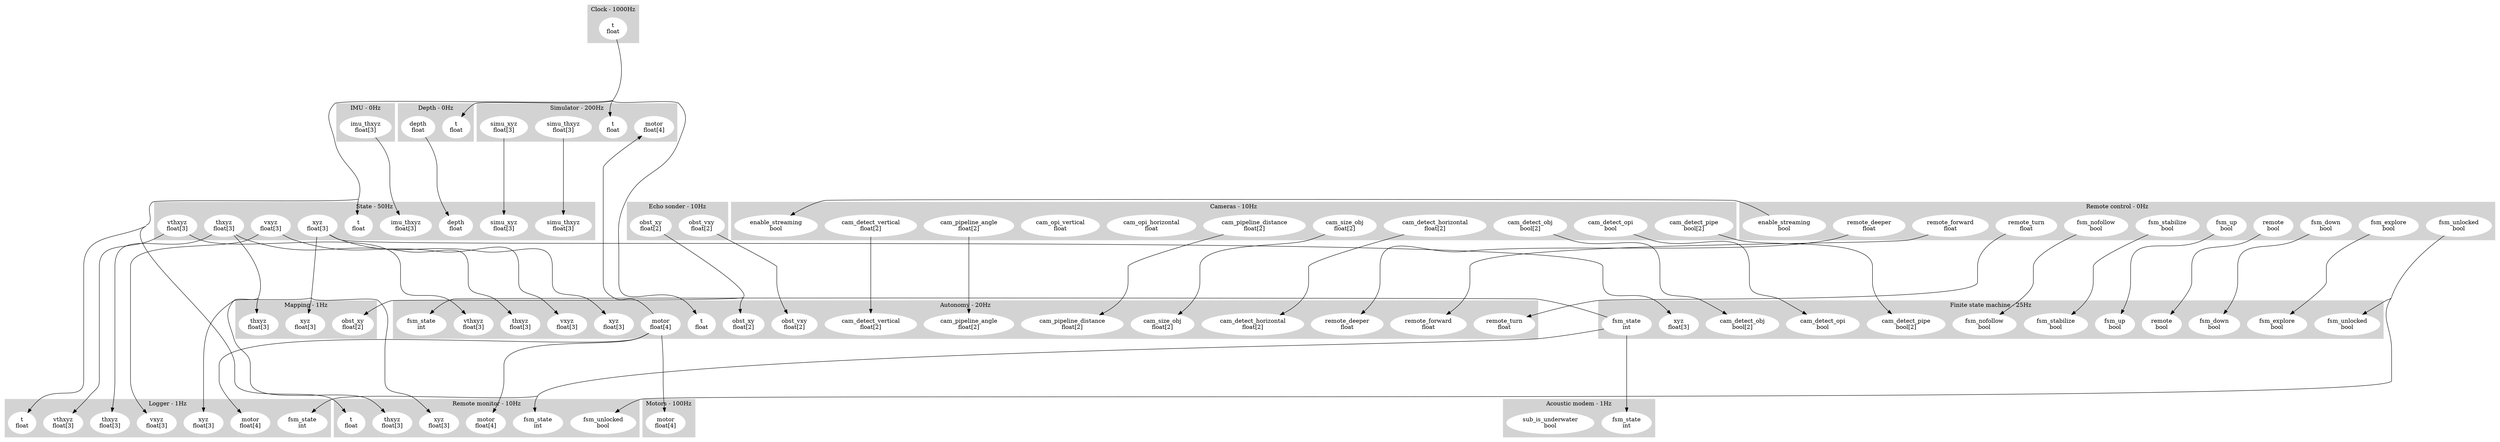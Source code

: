 digraph links {
	concentrate=true;
	subgraph cluster_1 {
		label = "Acoustic modem - 1Hz";
		style=filled;
		color=lightgrey;
		node [style=filled,color=white];
		2 [label = "fsm_state\nint"];
		3 [label = "sub_is_underwater\nbool"];
	}
	subgraph cluster_4 {
		label = "Autonomy - 20Hz";
		style=filled;
		color=lightgrey;
		node [style=filled,color=white];
		5 [label = "cam_detect_horizontal\nfloat[2]"];
		6 [label = "cam_detect_vertical\nfloat[2]"];
		7 [label = "cam_pipeline_angle\nfloat[2]"];
		8 [label = "cam_pipeline_distance\nfloat[2]"];
		9 [label = "cam_size_obj\nfloat[2]"];
		10 [label = "fsm_state\nint"];
		11 [label = "obst_vxy\nfloat[2]"];
		12 [label = "obst_xy\nfloat[2]"];
		13 [label = "remote_deeper\nfloat"];
		14 [label = "remote_forward\nfloat"];
		15 [label = "remote_turn\nfloat"];
		16 [label = "t\nfloat"];
		17 [label = "thxyz\nfloat[3]"];
		18 [label = "vthxyz\nfloat[3]"];
		19 [label = "vxyz\nfloat[3]"];
		20 [label = "xyz\nfloat[3]"];
		21 [label = "motor\nfloat[4]"];
	}
	subgraph cluster_22 {
		label = "Cameras - 10Hz";
		style=filled;
		color=lightgrey;
		node [style=filled,color=white];
		23 [label = "enable_streaming\nbool"];
		24 [label = "cam_detect_horizontal\nfloat[2]"];
		25 [label = "cam_detect_obj\nbool[2]"];
		26 [label = "cam_detect_opi\nbool"];
		27 [label = "cam_detect_pipe\nbool[2]"];
		28 [label = "cam_detect_vertical\nfloat[2]"];
		29 [label = "cam_opi_horizontal\nfloat"];
		30 [label = "cam_opi_vertical\nfloat"];
		31 [label = "cam_pipeline_angle\nfloat[2]"];
		32 [label = "cam_pipeline_distance\nfloat[2]"];
		33 [label = "cam_size_obj\nfloat[2]"];
	}
	subgraph cluster_34 {
		label = "Clock - 1000Hz";
		style=filled;
		color=lightgrey;
		node [style=filled,color=white];
		35 [label = "t\nfloat"];
	}
	subgraph cluster_36 {
		label = "Echo sonder - 10Hz";
		style=filled;
		color=lightgrey;
		node [style=filled,color=white];
		37 [label = "obst_vxy\nfloat[2]"];
		38 [label = "obst_xy\nfloat[2]"];
	}
	subgraph cluster_39 {
		label = "Depth - 0Hz";
		style=filled;
		color=lightgrey;
		node [style=filled,color=white];
		40 [label = "t\nfloat"];
		41 [label = "depth\nfloat"];
	}
	subgraph cluster_42 {
		label = "IMU - 0Hz";
		style=filled;
		color=lightgrey;
		node [style=filled,color=white];
		43 [label = "imu_thxyz\nfloat[3]"];
	}
	subgraph cluster_44 {
		label = "Logger - 1Hz";
		style=filled;
		color=lightgrey;
		node [style=filled,color=white];
		45 [label = "fsm_state\nint"];
		46 [label = "motor\nfloat[4]"];
		47 [label = "t\nfloat"];
		48 [label = "thxyz\nfloat[3]"];
		49 [label = "vthxyz\nfloat[3]"];
		50 [label = "vxyz\nfloat[3]"];
		51 [label = "xyz\nfloat[3]"];
	}
	subgraph cluster_52 {
		label = "Mapping - 1Hz";
		style=filled;
		color=lightgrey;
		node [style=filled,color=white];
		53 [label = "obst_xy\nfloat[2]"];
		54 [label = "thxyz\nfloat[3]"];
		55 [label = "xyz\nfloat[3]"];
	}
	subgraph cluster_56 {
		label = "Motors - 100Hz";
		style=filled;
		color=lightgrey;
		node [style=filled,color=white];
		57 [label = "motor\nfloat[4]"];
	}
	subgraph cluster_58 {
		label = "Remote control - 0Hz";
		style=filled;
		color=lightgrey;
		node [style=filled,color=white];
		59 [label = "enable_streaming\nbool"];
		60 [label = "fsm_down\nbool"];
		61 [label = "fsm_explore\nbool"];
		62 [label = "fsm_nofollow\nbool"];
		63 [label = "fsm_stabilize\nbool"];
		64 [label = "fsm_unlocked\nbool"];
		65 [label = "fsm_up\nbool"];
		66 [label = "remote\nbool"];
		67 [label = "remote_deeper\nfloat"];
		68 [label = "remote_forward\nfloat"];
		69 [label = "remote_turn\nfloat"];
	}
	subgraph cluster_70 {
		label = "Remote monitor - 10Hz";
		style=filled;
		color=lightgrey;
		node [style=filled,color=white];
		71 [label = "fsm_state\nint"];
		72 [label = "fsm_unlocked\nbool"];
		73 [label = "motor\nfloat[4]"];
		74 [label = "t\nfloat"];
		75 [label = "thxyz\nfloat[3]"];
		76 [label = "xyz\nfloat[3]"];
	}
	subgraph cluster_77 {
		label = "Simulator - 200Hz";
		style=filled;
		color=lightgrey;
		node [style=filled,color=white];
		78 [label = "motor\nfloat[4]"];
		79 [label = "t\nfloat"];
		80 [label = "simu_thxyz\nfloat[3]"];
		81 [label = "simu_xyz\nfloat[3]"];
	}
	subgraph cluster_82 {
		label = "State - 50Hz";
		style=filled;
		color=lightgrey;
		node [style=filled,color=white];
		83 [label = "depth\nfloat"];
		84 [label = "imu_thxyz\nfloat[3]"];
		85 [label = "simu_thxyz\nfloat[3]"];
		86 [label = "simu_xyz\nfloat[3]"];
		87 [label = "t\nfloat"];
		88 [label = "thxyz\nfloat[3]"];
		89 [label = "vthxyz\nfloat[3]"];
		90 [label = "vxyz\nfloat[3]"];
		91 [label = "xyz\nfloat[3]"];
	}
	subgraph cluster_92 {
		label = "Finite state machine - 25Hz";
		style=filled;
		color=lightgrey;
		node [style=filled,color=white];
		93 [label = "cam_detect_obj\nbool[2]"];
		94 [label = "cam_detect_opi\nbool"];
		95 [label = "cam_detect_pipe\nbool[2]"];
		96 [label = "fsm_down\nbool"];
		97 [label = "fsm_explore\nbool"];
		98 [label = "fsm_nofollow\nbool"];
		99 [label = "fsm_stabilize\nbool"];
		100 [label = "fsm_unlocked\nbool"];
		101 [label = "fsm_up\nbool"];
		102 [label = "remote\nbool"];
		103 [label = "xyz\nfloat[3]"];
		104 [label = "fsm_state\nint"];
	}
	subgraph cluster_105 {
		label = "Subscriber - 10Hz";
		style=filled;
		color=lightgrey;
		node [style=filled,color=white];
	}
	24->5 [minlen=5];
	25->93 [minlen=5];
	26->94 [minlen=5];
	27->95 [minlen=5];
	28->6 [minlen=5];
	31->7 [minlen=5];
	32->8 [minlen=5];
	33->9 [minlen=5];
	41->83 [minlen=5];
	59->23 [minlen=5];
	60->96 [minlen=5];
	61->97 [minlen=5];
	62->98 [minlen=5];
	63->99 [minlen=5];
	104->2 [minlen=5];
	104->10 [minlen=5];
	104->45 [minlen=5];
	104->71 [minlen=5];
	64->72 [minlen=5];
	64->100 [minlen=5];
	65->101 [minlen=5];
	43->84 [minlen=5];
	21->46 [minlen=5];
	21->57 [minlen=5];
	21->73 [minlen=5];
	21->78 [minlen=5];
	37->11 [minlen=5];
	38->12 [minlen=5];
	38->53 [minlen=5];
	66->102 [minlen=5];
	67->13 [minlen=5];
	68->14 [minlen=5];
	69->15 [minlen=5];
	80->85 [minlen=5];
	81->86 [minlen=5];
	35->16 [minlen=5];
	35->40 [minlen=5];
	35->47 [minlen=5];
	35->74 [minlen=5];
	35->79 [minlen=5];
	35->87 [minlen=5];
	88->17 [minlen=5];
	88->48 [minlen=5];
	88->54 [minlen=5];
	88->75 [minlen=5];
	89->18 [minlen=5];
	89->49 [minlen=5];
	90->19 [minlen=5];
	90->50 [minlen=5];
	91->20 [minlen=5];
	91->51 [minlen=5];
	91->55 [minlen=5];
	91->76 [minlen=5];
	91->103 [minlen=5];
}